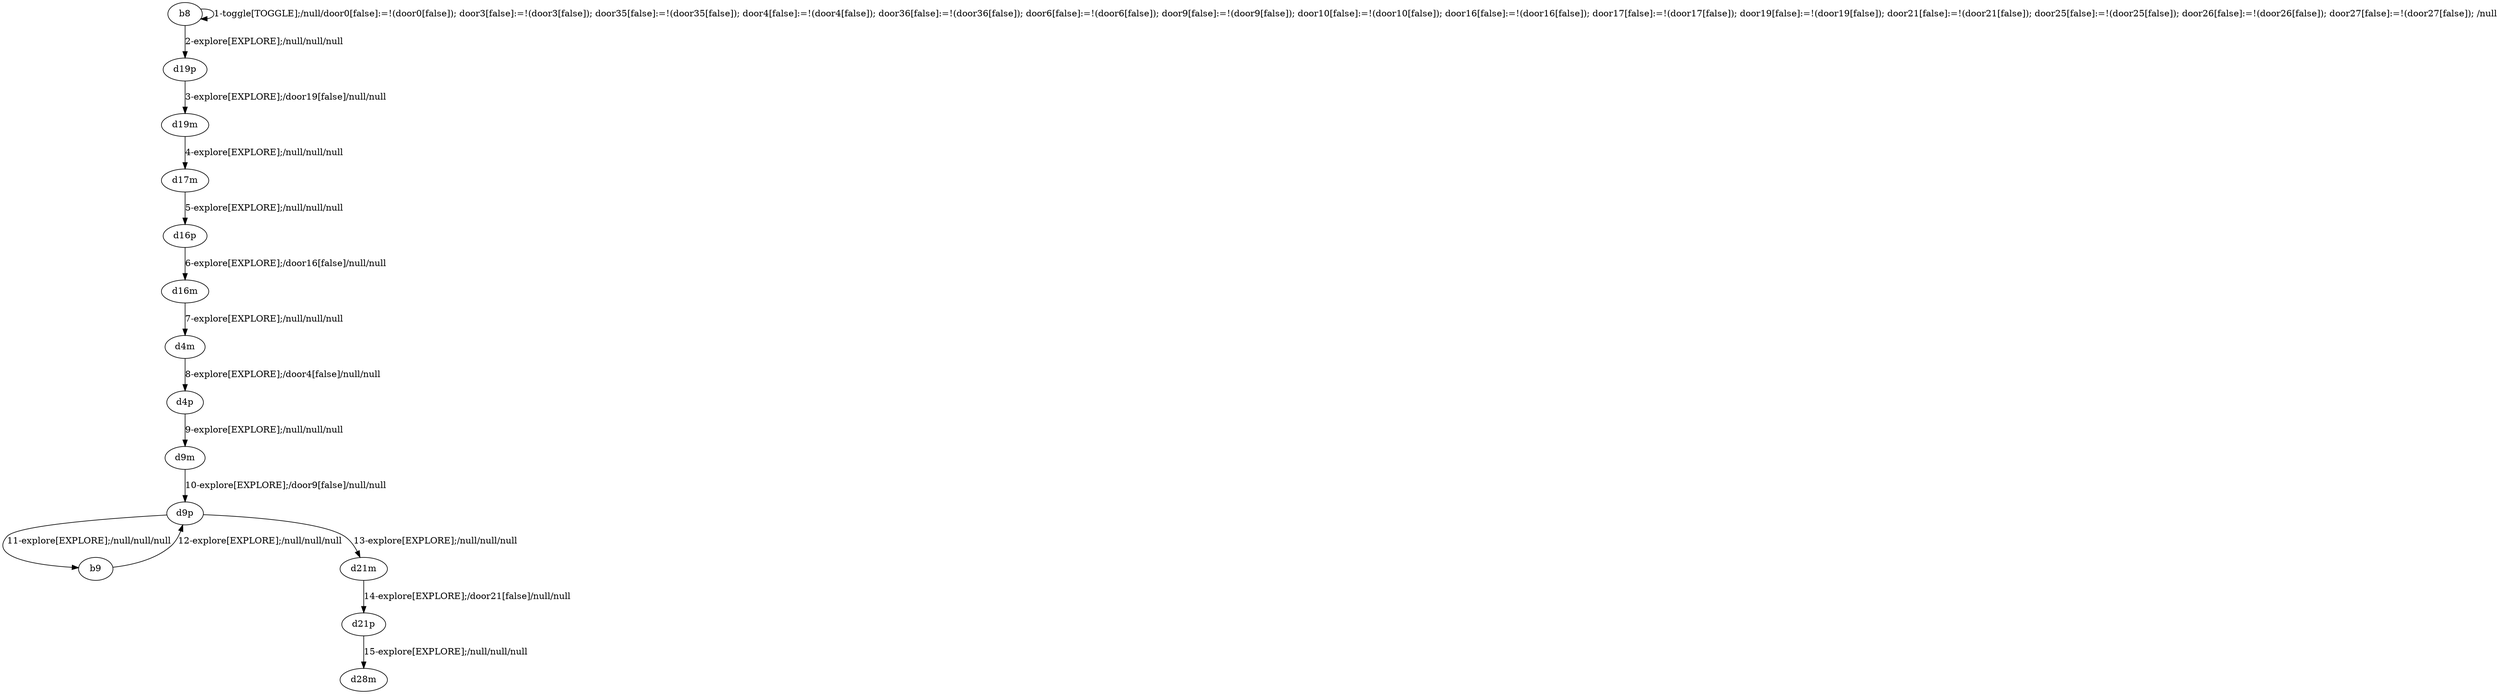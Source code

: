 # Total number of goals covered by this test: 2
# b9 --> d9p
# d9p --> b9

digraph g {
"b8" -> "b8" [label = "1-toggle[TOGGLE];/null/door0[false]:=!(door0[false]); door3[false]:=!(door3[false]); door35[false]:=!(door35[false]); door4[false]:=!(door4[false]); door36[false]:=!(door36[false]); door6[false]:=!(door6[false]); door9[false]:=!(door9[false]); door10[false]:=!(door10[false]); door16[false]:=!(door16[false]); door17[false]:=!(door17[false]); door19[false]:=!(door19[false]); door21[false]:=!(door21[false]); door25[false]:=!(door25[false]); door26[false]:=!(door26[false]); door27[false]:=!(door27[false]); /null"];
"b8" -> "d19p" [label = "2-explore[EXPLORE];/null/null/null"];
"d19p" -> "d19m" [label = "3-explore[EXPLORE];/door19[false]/null/null"];
"d19m" -> "d17m" [label = "4-explore[EXPLORE];/null/null/null"];
"d17m" -> "d16p" [label = "5-explore[EXPLORE];/null/null/null"];
"d16p" -> "d16m" [label = "6-explore[EXPLORE];/door16[false]/null/null"];
"d16m" -> "d4m" [label = "7-explore[EXPLORE];/null/null/null"];
"d4m" -> "d4p" [label = "8-explore[EXPLORE];/door4[false]/null/null"];
"d4p" -> "d9m" [label = "9-explore[EXPLORE];/null/null/null"];
"d9m" -> "d9p" [label = "10-explore[EXPLORE];/door9[false]/null/null"];
"d9p" -> "b9" [label = "11-explore[EXPLORE];/null/null/null"];
"b9" -> "d9p" [label = "12-explore[EXPLORE];/null/null/null"];
"d9p" -> "d21m" [label = "13-explore[EXPLORE];/null/null/null"];
"d21m" -> "d21p" [label = "14-explore[EXPLORE];/door21[false]/null/null"];
"d21p" -> "d28m" [label = "15-explore[EXPLORE];/null/null/null"];
}